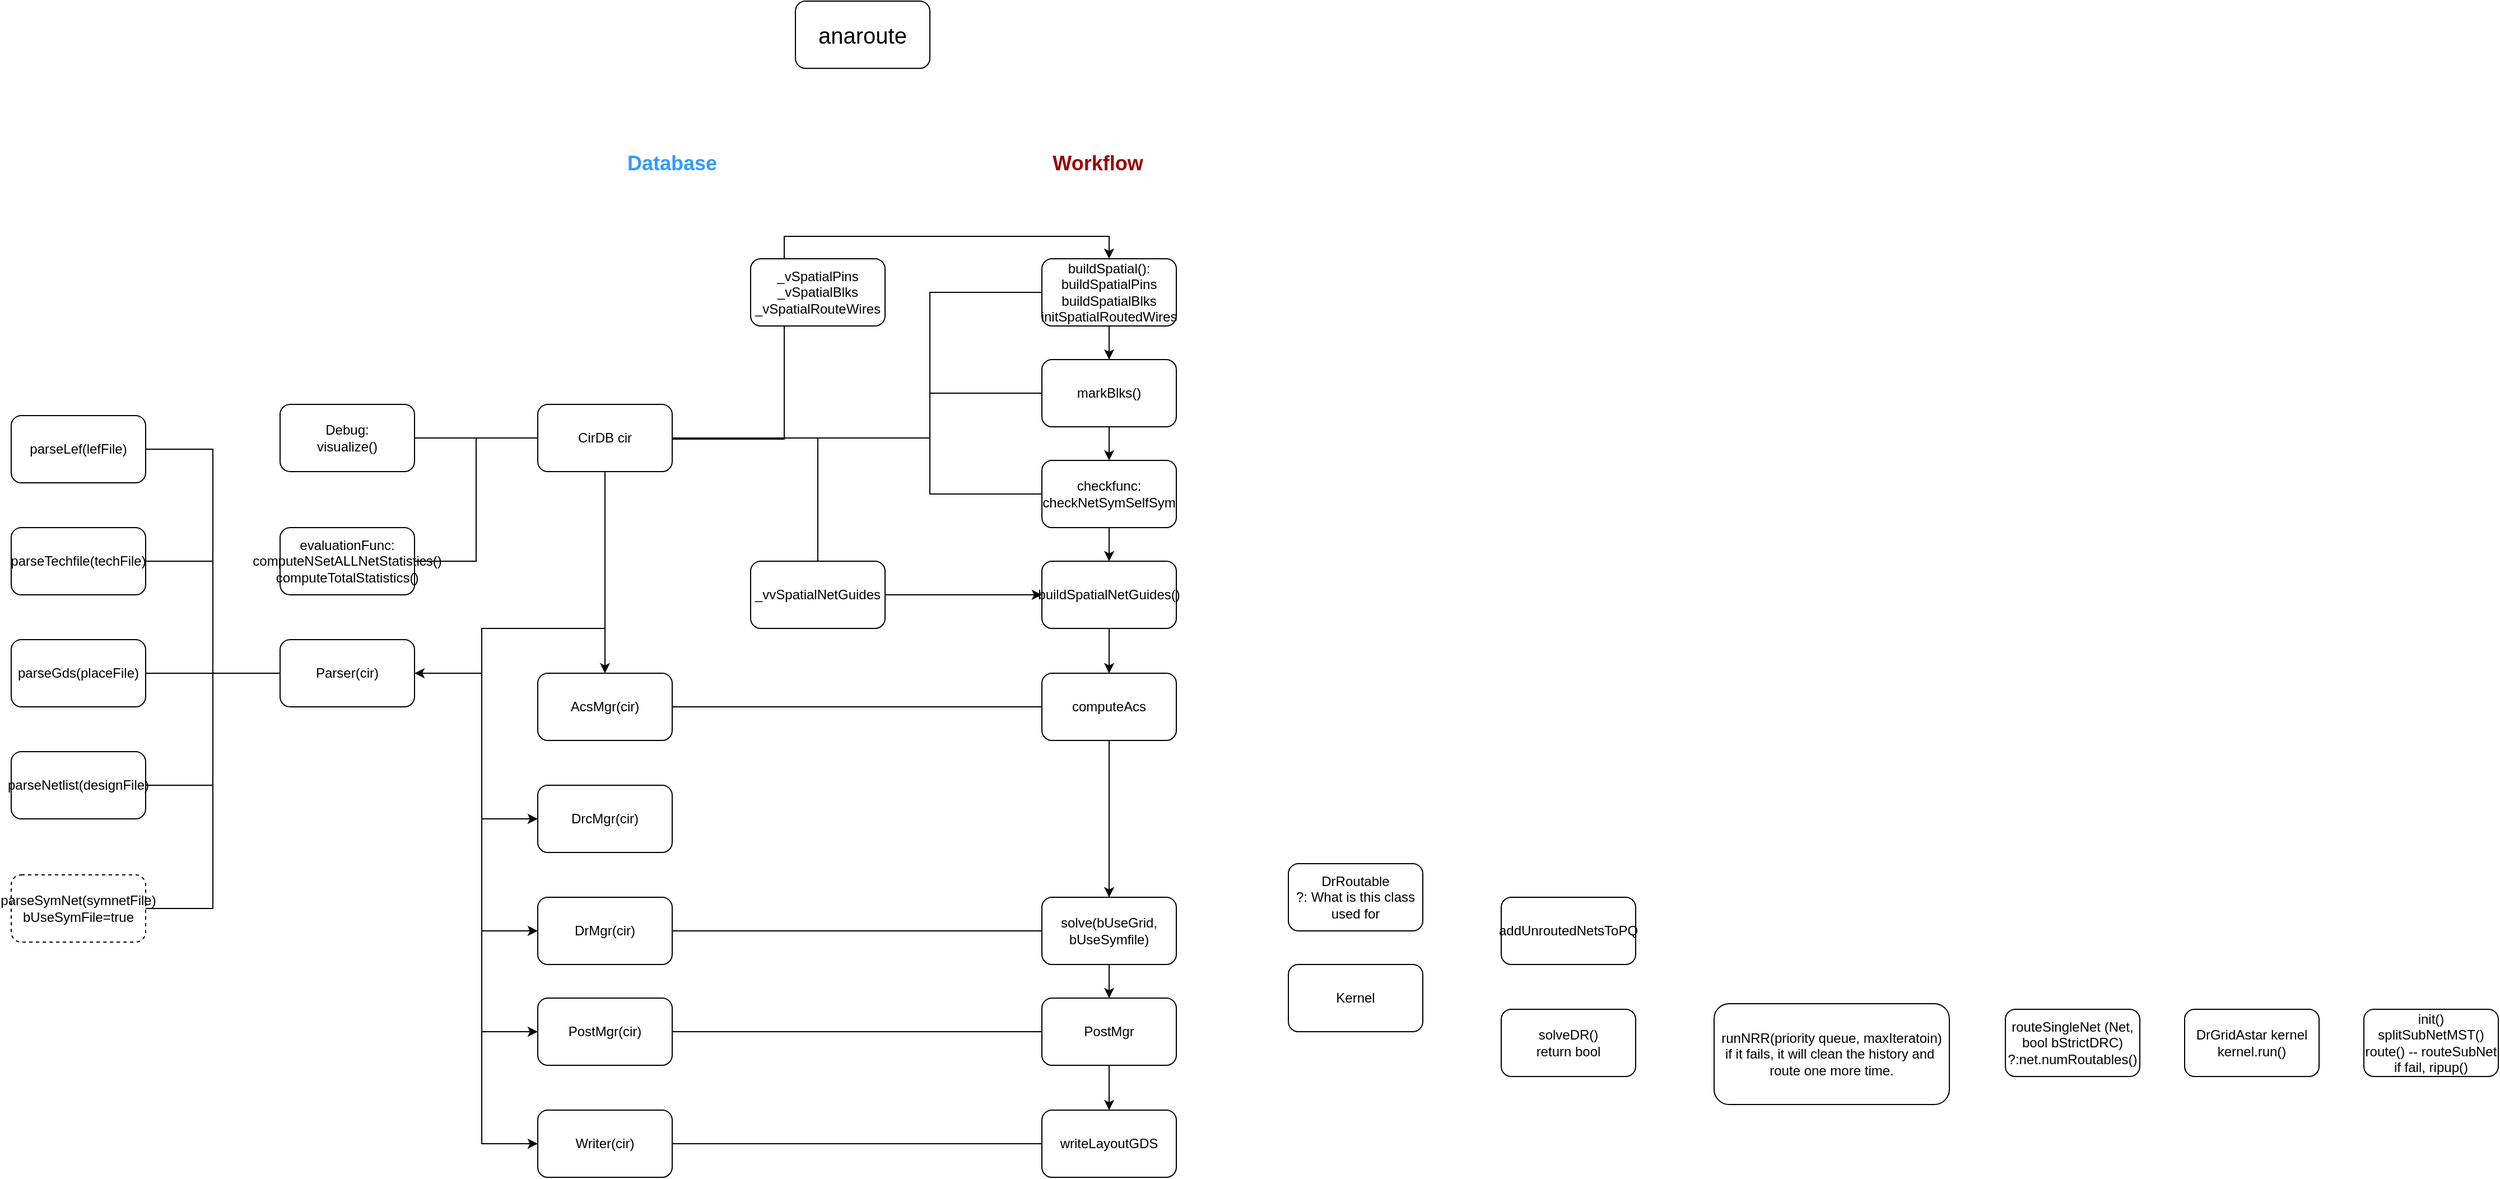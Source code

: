 <mxfile version="24.2.5" type="github">
  <diagram name="第 1 页" id="jv6ZHipd2utkmlc1eF6T">
    <mxGraphModel dx="3471" dy="1876" grid="1" gridSize="10" guides="1" tooltips="1" connect="1" arrows="1" fold="1" page="1" pageScale="1" pageWidth="827" pageHeight="1169" math="0" shadow="0">
      <root>
        <mxCell id="0" />
        <mxCell id="1" parent="0" />
        <mxCell id="B_iJyrqzvMllNdG6JfKr-1" value="&lt;font style=&quot;font-size: 20px;&quot;&gt;anaroute&lt;/font&gt;" style="rounded=1;whiteSpace=wrap;html=1;" vertex="1" parent="1">
          <mxGeometry x="910" y="40" width="120" height="60" as="geometry" />
        </mxCell>
        <mxCell id="B_iJyrqzvMllNdG6JfKr-2" style="edgeStyle=orthogonalEdgeStyle;rounded=0;orthogonalLoop=1;jettySize=auto;html=1;entryX=1;entryY=0.5;entryDx=0;entryDy=0;endArrow=none;endFill=0;" edge="1" parent="1" source="B_iJyrqzvMllNdG6JfKr-15" target="B_iJyrqzvMllNdG6JfKr-29">
          <mxGeometry relative="1" as="geometry" />
        </mxCell>
        <mxCell id="B_iJyrqzvMllNdG6JfKr-3" style="edgeStyle=orthogonalEdgeStyle;rounded=0;orthogonalLoop=1;jettySize=auto;html=1;entryX=0.5;entryY=0;entryDx=0;entryDy=0;" edge="1" parent="1" source="B_iJyrqzvMllNdG6JfKr-15" target="B_iJyrqzvMllNdG6JfKr-26">
          <mxGeometry relative="1" as="geometry" />
        </mxCell>
        <mxCell id="B_iJyrqzvMllNdG6JfKr-4" style="edgeStyle=orthogonalEdgeStyle;rounded=0;orthogonalLoop=1;jettySize=auto;html=1;entryX=0;entryY=0.5;entryDx=0;entryDy=0;" edge="1" parent="1" source="B_iJyrqzvMllNdG6JfKr-15" target="B_iJyrqzvMllNdG6JfKr-30">
          <mxGeometry relative="1" as="geometry">
            <Array as="points">
              <mxPoint x="740" y="600" />
              <mxPoint x="630" y="600" />
              <mxPoint x="630" y="770" />
            </Array>
          </mxGeometry>
        </mxCell>
        <mxCell id="B_iJyrqzvMllNdG6JfKr-5" style="edgeStyle=orthogonalEdgeStyle;rounded=0;orthogonalLoop=1;jettySize=auto;html=1;entryX=0;entryY=0.5;entryDx=0;entryDy=0;" edge="1" parent="1" source="B_iJyrqzvMllNdG6JfKr-15" target="B_iJyrqzvMllNdG6JfKr-32">
          <mxGeometry relative="1" as="geometry">
            <Array as="points">
              <mxPoint x="740" y="600" />
              <mxPoint x="630" y="600" />
              <mxPoint x="630" y="870" />
            </Array>
          </mxGeometry>
        </mxCell>
        <mxCell id="B_iJyrqzvMllNdG6JfKr-6" style="edgeStyle=orthogonalEdgeStyle;rounded=0;orthogonalLoop=1;jettySize=auto;html=1;entryX=0;entryY=0.5;entryDx=0;entryDy=0;" edge="1" parent="1" source="B_iJyrqzvMllNdG6JfKr-15" target="B_iJyrqzvMllNdG6JfKr-36">
          <mxGeometry relative="1" as="geometry">
            <Array as="points">
              <mxPoint x="740" y="600" />
              <mxPoint x="630" y="600" />
              <mxPoint x="630" y="960" />
            </Array>
          </mxGeometry>
        </mxCell>
        <mxCell id="B_iJyrqzvMllNdG6JfKr-7" style="edgeStyle=orthogonalEdgeStyle;rounded=0;orthogonalLoop=1;jettySize=auto;html=1;entryX=0;entryY=0.5;entryDx=0;entryDy=0;" edge="1" parent="1" source="B_iJyrqzvMllNdG6JfKr-15" target="B_iJyrqzvMllNdG6JfKr-40">
          <mxGeometry relative="1" as="geometry">
            <Array as="points">
              <mxPoint x="740" y="600" />
              <mxPoint x="630" y="600" />
              <mxPoint x="630" y="1060" />
            </Array>
          </mxGeometry>
        </mxCell>
        <mxCell id="B_iJyrqzvMllNdG6JfKr-8" style="edgeStyle=orthogonalEdgeStyle;rounded=0;orthogonalLoop=1;jettySize=auto;html=1;entryX=1;entryY=0.5;entryDx=0;entryDy=0;endArrow=none;endFill=0;" edge="1" parent="1" source="B_iJyrqzvMllNdG6JfKr-15" target="B_iJyrqzvMllNdG6JfKr-42">
          <mxGeometry relative="1" as="geometry" />
        </mxCell>
        <mxCell id="B_iJyrqzvMllNdG6JfKr-9" style="edgeStyle=orthogonalEdgeStyle;rounded=0;orthogonalLoop=1;jettySize=auto;html=1;entryX=0;entryY=0.5;entryDx=0;entryDy=0;endArrow=none;endFill=0;" edge="1" parent="1" source="B_iJyrqzvMllNdG6JfKr-15" target="B_iJyrqzvMllNdG6JfKr-17">
          <mxGeometry relative="1" as="geometry">
            <Array as="points">
              <mxPoint x="1030" y="430" />
              <mxPoint x="1030" y="300" />
            </Array>
          </mxGeometry>
        </mxCell>
        <mxCell id="B_iJyrqzvMllNdG6JfKr-10" style="edgeStyle=orthogonalEdgeStyle;rounded=0;orthogonalLoop=1;jettySize=auto;html=1;entryX=0;entryY=0.5;entryDx=0;entryDy=0;endArrow=none;endFill=0;" edge="1" parent="1" source="B_iJyrqzvMllNdG6JfKr-15" target="B_iJyrqzvMllNdG6JfKr-19">
          <mxGeometry relative="1" as="geometry">
            <Array as="points">
              <mxPoint x="1030" y="430" />
              <mxPoint x="1030" y="390" />
            </Array>
          </mxGeometry>
        </mxCell>
        <mxCell id="B_iJyrqzvMllNdG6JfKr-11" style="edgeStyle=orthogonalEdgeStyle;rounded=0;orthogonalLoop=1;jettySize=auto;html=1;endArrow=none;endFill=0;" edge="1" parent="1" source="B_iJyrqzvMllNdG6JfKr-15" target="B_iJyrqzvMllNdG6JfKr-21">
          <mxGeometry relative="1" as="geometry">
            <Array as="points">
              <mxPoint x="1030" y="430" />
              <mxPoint x="1030" y="480" />
            </Array>
          </mxGeometry>
        </mxCell>
        <mxCell id="B_iJyrqzvMllNdG6JfKr-12" style="edgeStyle=orthogonalEdgeStyle;rounded=0;orthogonalLoop=1;jettySize=auto;html=1;entryX=1;entryY=0.5;entryDx=0;entryDy=0;" edge="1" parent="1" source="B_iJyrqzvMllNdG6JfKr-15" target="B_iJyrqzvMllNdG6JfKr-22">
          <mxGeometry relative="1" as="geometry">
            <Array as="points">
              <mxPoint x="740" y="600" />
              <mxPoint x="630" y="600" />
              <mxPoint x="630" y="640" />
            </Array>
          </mxGeometry>
        </mxCell>
        <mxCell id="B_iJyrqzvMllNdG6JfKr-13" style="edgeStyle=orthogonalEdgeStyle;rounded=0;orthogonalLoop=1;jettySize=auto;html=1;entryX=0.5;entryY=1;entryDx=0;entryDy=0;endArrow=none;endFill=0;" edge="1" parent="1">
          <mxGeometry relative="1" as="geometry">
            <mxPoint x="780.0" y="430" as="sourcePoint" />
            <mxPoint x="910.0" y="330" as="targetPoint" />
            <Array as="points">
              <mxPoint x="900" y="431" />
              <mxPoint x="900" y="330" />
            </Array>
          </mxGeometry>
        </mxCell>
        <mxCell id="B_iJyrqzvMllNdG6JfKr-14" style="edgeStyle=orthogonalEdgeStyle;rounded=0;orthogonalLoop=1;jettySize=auto;html=1;endArrow=none;endFill=0;" edge="1" parent="1" source="B_iJyrqzvMllNdG6JfKr-15" target="B_iJyrqzvMllNdG6JfKr-58">
          <mxGeometry relative="1" as="geometry" />
        </mxCell>
        <mxCell id="B_iJyrqzvMllNdG6JfKr-15" value="CirDB cir" style="rounded=1;whiteSpace=wrap;html=1;" vertex="1" parent="1">
          <mxGeometry x="680" y="400" width="120" height="60" as="geometry" />
        </mxCell>
        <mxCell id="B_iJyrqzvMllNdG6JfKr-16" style="edgeStyle=orthogonalEdgeStyle;rounded=0;orthogonalLoop=1;jettySize=auto;html=1;entryX=0.5;entryY=0;entryDx=0;entryDy=0;" edge="1" parent="1" source="B_iJyrqzvMllNdG6JfKr-17" target="B_iJyrqzvMllNdG6JfKr-19">
          <mxGeometry relative="1" as="geometry" />
        </mxCell>
        <mxCell id="B_iJyrqzvMllNdG6JfKr-17" value="buildSpatial():&lt;div&gt;buildSpatialPins&lt;br&gt;&lt;/div&gt;&lt;div&gt;buildSpatialBlks&lt;br&gt;&lt;/div&gt;&lt;div&gt;initSpatialRoutedWires&lt;br&gt;&lt;/div&gt;" style="rounded=1;whiteSpace=wrap;html=1;" vertex="1" parent="1">
          <mxGeometry x="1130" y="270" width="120" height="60" as="geometry" />
        </mxCell>
        <mxCell id="B_iJyrqzvMllNdG6JfKr-18" style="edgeStyle=orthogonalEdgeStyle;rounded=0;orthogonalLoop=1;jettySize=auto;html=1;entryX=0.5;entryY=0;entryDx=0;entryDy=0;" edge="1" parent="1" source="B_iJyrqzvMllNdG6JfKr-19" target="B_iJyrqzvMllNdG6JfKr-21">
          <mxGeometry relative="1" as="geometry" />
        </mxCell>
        <mxCell id="B_iJyrqzvMllNdG6JfKr-19" value="markBlks()" style="rounded=1;whiteSpace=wrap;html=1;" vertex="1" parent="1">
          <mxGeometry x="1130" y="360" width="120" height="60" as="geometry" />
        </mxCell>
        <mxCell id="B_iJyrqzvMllNdG6JfKr-20" style="edgeStyle=orthogonalEdgeStyle;rounded=0;orthogonalLoop=1;jettySize=auto;html=1;entryX=0.5;entryY=0;entryDx=0;entryDy=0;" edge="1" parent="1" source="B_iJyrqzvMllNdG6JfKr-21" target="B_iJyrqzvMllNdG6JfKr-24">
          <mxGeometry relative="1" as="geometry" />
        </mxCell>
        <mxCell id="B_iJyrqzvMllNdG6JfKr-21" value="&lt;div&gt;checkfunc:&lt;/div&gt;checkNetSymSelfSym" style="rounded=1;whiteSpace=wrap;html=1;" vertex="1" parent="1">
          <mxGeometry x="1130" y="450" width="120" height="60" as="geometry" />
        </mxCell>
        <mxCell id="B_iJyrqzvMllNdG6JfKr-22" value="Parser(cir)" style="rounded=1;whiteSpace=wrap;html=1;" vertex="1" parent="1">
          <mxGeometry x="450" y="610" width="120" height="60" as="geometry" />
        </mxCell>
        <mxCell id="B_iJyrqzvMllNdG6JfKr-23" style="edgeStyle=orthogonalEdgeStyle;rounded=0;orthogonalLoop=1;jettySize=auto;html=1;entryX=0.5;entryY=0;entryDx=0;entryDy=0;" edge="1" parent="1" source="B_iJyrqzvMllNdG6JfKr-24" target="B_iJyrqzvMllNdG6JfKr-28">
          <mxGeometry relative="1" as="geometry" />
        </mxCell>
        <mxCell id="B_iJyrqzvMllNdG6JfKr-24" value="buildSpatialNetGuides()" style="rounded=1;whiteSpace=wrap;html=1;" vertex="1" parent="1">
          <mxGeometry x="1130" y="540" width="120" height="60" as="geometry" />
        </mxCell>
        <mxCell id="B_iJyrqzvMllNdG6JfKr-25" style="edgeStyle=orthogonalEdgeStyle;rounded=0;orthogonalLoop=1;jettySize=auto;html=1;endArrow=none;endFill=0;" edge="1" parent="1" source="B_iJyrqzvMllNdG6JfKr-26" target="B_iJyrqzvMllNdG6JfKr-28">
          <mxGeometry relative="1" as="geometry" />
        </mxCell>
        <mxCell id="B_iJyrqzvMllNdG6JfKr-26" value="AcsMgr(cir)" style="rounded=1;whiteSpace=wrap;html=1;" vertex="1" parent="1">
          <mxGeometry x="680" y="640" width="120" height="60" as="geometry" />
        </mxCell>
        <mxCell id="B_iJyrqzvMllNdG6JfKr-27" style="edgeStyle=orthogonalEdgeStyle;rounded=0;orthogonalLoop=1;jettySize=auto;html=1;entryX=0.5;entryY=0;entryDx=0;entryDy=0;" edge="1" parent="1" source="B_iJyrqzvMllNdG6JfKr-28" target="B_iJyrqzvMllNdG6JfKr-34">
          <mxGeometry relative="1" as="geometry" />
        </mxCell>
        <mxCell id="B_iJyrqzvMllNdG6JfKr-28" value="computeAcs" style="rounded=1;whiteSpace=wrap;html=1;" vertex="1" parent="1">
          <mxGeometry x="1130" y="640" width="120" height="60" as="geometry" />
        </mxCell>
        <mxCell id="B_iJyrqzvMllNdG6JfKr-29" value="&lt;div&gt;Debug:&lt;/div&gt;visualize()" style="rounded=1;whiteSpace=wrap;html=1;" vertex="1" parent="1">
          <mxGeometry x="450" y="400" width="120" height="60" as="geometry" />
        </mxCell>
        <mxCell id="B_iJyrqzvMllNdG6JfKr-30" value="DrcMgr(cir)" style="rounded=1;whiteSpace=wrap;html=1;" vertex="1" parent="1">
          <mxGeometry x="680" y="740" width="120" height="60" as="geometry" />
        </mxCell>
        <mxCell id="B_iJyrqzvMllNdG6JfKr-31" style="edgeStyle=orthogonalEdgeStyle;rounded=0;orthogonalLoop=1;jettySize=auto;html=1;entryX=0;entryY=0.5;entryDx=0;entryDy=0;endArrow=none;endFill=0;" edge="1" parent="1" source="B_iJyrqzvMllNdG6JfKr-32" target="B_iJyrqzvMllNdG6JfKr-34">
          <mxGeometry relative="1" as="geometry" />
        </mxCell>
        <mxCell id="B_iJyrqzvMllNdG6JfKr-32" value="DrMgr(cir)" style="rounded=1;whiteSpace=wrap;html=1;" vertex="1" parent="1">
          <mxGeometry x="680" y="840" width="120" height="60" as="geometry" />
        </mxCell>
        <mxCell id="B_iJyrqzvMllNdG6JfKr-33" style="edgeStyle=orthogonalEdgeStyle;rounded=0;orthogonalLoop=1;jettySize=auto;html=1;entryX=0.5;entryY=0;entryDx=0;entryDy=0;" edge="1" parent="1" source="B_iJyrqzvMllNdG6JfKr-34" target="B_iJyrqzvMllNdG6JfKr-38">
          <mxGeometry relative="1" as="geometry" />
        </mxCell>
        <mxCell id="B_iJyrqzvMllNdG6JfKr-34" value="solve(bUseGrid, bUseSymfile)" style="rounded=1;whiteSpace=wrap;html=1;" vertex="1" parent="1">
          <mxGeometry x="1130" y="840" width="120" height="60" as="geometry" />
        </mxCell>
        <mxCell id="B_iJyrqzvMllNdG6JfKr-35" style="edgeStyle=orthogonalEdgeStyle;rounded=0;orthogonalLoop=1;jettySize=auto;html=1;endArrow=none;endFill=0;" edge="1" parent="1" source="B_iJyrqzvMllNdG6JfKr-36" target="B_iJyrqzvMllNdG6JfKr-38">
          <mxGeometry relative="1" as="geometry" />
        </mxCell>
        <mxCell id="B_iJyrqzvMllNdG6JfKr-36" value="PostMgr(cir)" style="rounded=1;whiteSpace=wrap;html=1;" vertex="1" parent="1">
          <mxGeometry x="680" y="930" width="120" height="60" as="geometry" />
        </mxCell>
        <mxCell id="B_iJyrqzvMllNdG6JfKr-37" style="edgeStyle=orthogonalEdgeStyle;rounded=0;orthogonalLoop=1;jettySize=auto;html=1;entryX=0.5;entryY=0;entryDx=0;entryDy=0;" edge="1" parent="1" source="B_iJyrqzvMllNdG6JfKr-38" target="B_iJyrqzvMllNdG6JfKr-41">
          <mxGeometry relative="1" as="geometry" />
        </mxCell>
        <mxCell id="B_iJyrqzvMllNdG6JfKr-38" value="PostMgr" style="rounded=1;whiteSpace=wrap;html=1;" vertex="1" parent="1">
          <mxGeometry x="1130" y="930" width="120" height="60" as="geometry" />
        </mxCell>
        <mxCell id="B_iJyrqzvMllNdG6JfKr-39" style="edgeStyle=orthogonalEdgeStyle;rounded=0;orthogonalLoop=1;jettySize=auto;html=1;entryX=0;entryY=0.5;entryDx=0;entryDy=0;endArrow=none;endFill=0;" edge="1" parent="1" source="B_iJyrqzvMllNdG6JfKr-40" target="B_iJyrqzvMllNdG6JfKr-41">
          <mxGeometry relative="1" as="geometry" />
        </mxCell>
        <mxCell id="B_iJyrqzvMllNdG6JfKr-40" value="Writer(cir)" style="rounded=1;whiteSpace=wrap;html=1;" vertex="1" parent="1">
          <mxGeometry x="680" y="1030" width="120" height="60" as="geometry" />
        </mxCell>
        <mxCell id="B_iJyrqzvMllNdG6JfKr-41" value="writeLayoutGDS" style="rounded=1;whiteSpace=wrap;html=1;" vertex="1" parent="1">
          <mxGeometry x="1130" y="1030" width="120" height="60" as="geometry" />
        </mxCell>
        <mxCell id="B_iJyrqzvMllNdG6JfKr-42" value="evaluationFunc:&lt;div&gt;&lt;/div&gt;&lt;div&gt;computeNSetALLNetStatistics()&lt;/div&gt;&lt;div&gt;computeTotalStatistics()&lt;/div&gt;" style="rounded=1;whiteSpace=wrap;html=1;" vertex="1" parent="1">
          <mxGeometry x="450" y="510" width="120" height="60" as="geometry" />
        </mxCell>
        <mxCell id="B_iJyrqzvMllNdG6JfKr-43" style="edgeStyle=orthogonalEdgeStyle;rounded=0;orthogonalLoop=1;jettySize=auto;html=1;entryX=0;entryY=0.5;entryDx=0;entryDy=0;endArrow=none;endFill=0;" edge="1" parent="1" source="B_iJyrqzvMllNdG6JfKr-44" target="B_iJyrqzvMllNdG6JfKr-22">
          <mxGeometry relative="1" as="geometry" />
        </mxCell>
        <mxCell id="B_iJyrqzvMllNdG6JfKr-44" value="parseLef(lefFile)" style="rounded=1;whiteSpace=wrap;html=1;" vertex="1" parent="1">
          <mxGeometry x="210" y="410" width="120" height="60" as="geometry" />
        </mxCell>
        <mxCell id="B_iJyrqzvMllNdG6JfKr-45" style="edgeStyle=orthogonalEdgeStyle;rounded=0;orthogonalLoop=1;jettySize=auto;html=1;entryX=0;entryY=0.5;entryDx=0;entryDy=0;endArrow=none;endFill=0;" edge="1" parent="1" source="B_iJyrqzvMllNdG6JfKr-46" target="B_iJyrqzvMllNdG6JfKr-22">
          <mxGeometry relative="1" as="geometry" />
        </mxCell>
        <mxCell id="B_iJyrqzvMllNdG6JfKr-46" value="parseTechfile(techFile)" style="rounded=1;whiteSpace=wrap;html=1;" vertex="1" parent="1">
          <mxGeometry x="210" y="510" width="120" height="60" as="geometry" />
        </mxCell>
        <mxCell id="B_iJyrqzvMllNdG6JfKr-47" style="edgeStyle=orthogonalEdgeStyle;rounded=0;orthogonalLoop=1;jettySize=auto;html=1;entryX=0;entryY=0.5;entryDx=0;entryDy=0;endArrow=none;endFill=0;" edge="1" parent="1" source="B_iJyrqzvMllNdG6JfKr-48" target="B_iJyrqzvMllNdG6JfKr-22">
          <mxGeometry relative="1" as="geometry" />
        </mxCell>
        <mxCell id="B_iJyrqzvMllNdG6JfKr-48" value="parseGds(placeFile)" style="rounded=1;whiteSpace=wrap;html=1;" vertex="1" parent="1">
          <mxGeometry x="210" y="610" width="120" height="60" as="geometry" />
        </mxCell>
        <mxCell id="B_iJyrqzvMllNdG6JfKr-49" style="edgeStyle=orthogonalEdgeStyle;rounded=0;orthogonalLoop=1;jettySize=auto;html=1;entryX=0;entryY=0.5;entryDx=0;entryDy=0;endArrow=none;endFill=0;" edge="1" parent="1" source="B_iJyrqzvMllNdG6JfKr-50" target="B_iJyrqzvMllNdG6JfKr-22">
          <mxGeometry relative="1" as="geometry" />
        </mxCell>
        <mxCell id="B_iJyrqzvMllNdG6JfKr-50" value="parseNetlist(designFile)" style="rounded=1;whiteSpace=wrap;html=1;" vertex="1" parent="1">
          <mxGeometry x="210" y="710" width="120" height="60" as="geometry" />
        </mxCell>
        <mxCell id="B_iJyrqzvMllNdG6JfKr-51" style="edgeStyle=orthogonalEdgeStyle;rounded=0;orthogonalLoop=1;jettySize=auto;html=1;entryX=0;entryY=0.5;entryDx=0;entryDy=0;endArrow=none;endFill=0;" edge="1" parent="1" source="B_iJyrqzvMllNdG6JfKr-52" target="B_iJyrqzvMllNdG6JfKr-22">
          <mxGeometry relative="1" as="geometry" />
        </mxCell>
        <mxCell id="B_iJyrqzvMllNdG6JfKr-52" value="parseSymNet(symnetFile)&lt;div&gt;bUseSymFile=true&lt;/div&gt;" style="rounded=1;whiteSpace=wrap;html=1;dashed=1;" vertex="1" parent="1">
          <mxGeometry x="210" y="820" width="120" height="60" as="geometry" />
        </mxCell>
        <mxCell id="B_iJyrqzvMllNdG6JfKr-53" value="&lt;font size=&quot;1&quot; color=&quot;#3399ff&quot; style=&quot;&quot;&gt;&lt;b style=&quot;font-size: 18px;&quot;&gt;Database&lt;/b&gt;&lt;/font&gt;" style="text;html=1;align=center;verticalAlign=middle;whiteSpace=wrap;rounded=0;" vertex="1" parent="1">
          <mxGeometry x="770" y="170" width="60" height="30" as="geometry" />
        </mxCell>
        <mxCell id="B_iJyrqzvMllNdG6JfKr-54" value="&lt;font color=&quot;#990000&quot; style=&quot;font-size: 18px;&quot;&gt;&lt;b&gt;Workflow&lt;/b&gt;&lt;/font&gt;" style="text;html=1;align=center;verticalAlign=middle;whiteSpace=wrap;rounded=0;" vertex="1" parent="1">
          <mxGeometry x="1150" y="170" width="60" height="30" as="geometry" />
        </mxCell>
        <mxCell id="B_iJyrqzvMllNdG6JfKr-55" style="edgeStyle=orthogonalEdgeStyle;rounded=0;orthogonalLoop=1;jettySize=auto;html=1;entryX=0.5;entryY=0;entryDx=0;entryDy=0;" edge="1" parent="1" source="B_iJyrqzvMllNdG6JfKr-56" target="B_iJyrqzvMllNdG6JfKr-17">
          <mxGeometry relative="1" as="geometry">
            <Array as="points">
              <mxPoint x="900" y="250" />
              <mxPoint x="1190" y="250" />
            </Array>
          </mxGeometry>
        </mxCell>
        <mxCell id="B_iJyrqzvMllNdG6JfKr-56" value="_vSpatialPins&lt;div&gt;_vSpatialBlks&lt;/div&gt;&lt;div&gt;_vSpatialRouteWires&lt;/div&gt;" style="rounded=1;whiteSpace=wrap;html=1;" vertex="1" parent="1">
          <mxGeometry x="870" y="270" width="120" height="60" as="geometry" />
        </mxCell>
        <mxCell id="B_iJyrqzvMllNdG6JfKr-57" style="edgeStyle=orthogonalEdgeStyle;rounded=0;orthogonalLoop=1;jettySize=auto;html=1;entryX=0;entryY=0.5;entryDx=0;entryDy=0;" edge="1" parent="1" source="B_iJyrqzvMllNdG6JfKr-58" target="B_iJyrqzvMllNdG6JfKr-24">
          <mxGeometry relative="1" as="geometry" />
        </mxCell>
        <mxCell id="B_iJyrqzvMllNdG6JfKr-58" value="_vvSpatialNetGuides" style="rounded=1;whiteSpace=wrap;html=1;" vertex="1" parent="1">
          <mxGeometry x="870" y="540" width="120" height="60" as="geometry" />
        </mxCell>
        <mxCell id="B_iJyrqzvMllNdG6JfKr-59" value="DrRoutable&lt;div&gt;?: What is this class used for&lt;/div&gt;" style="rounded=1;whiteSpace=wrap;html=1;" vertex="1" parent="1">
          <mxGeometry x="1350" y="810" width="120" height="60" as="geometry" />
        </mxCell>
        <mxCell id="B_iJyrqzvMllNdG6JfKr-60" value="Kernel" style="rounded=1;whiteSpace=wrap;html=1;" vertex="1" parent="1">
          <mxGeometry x="1350" y="900" width="120" height="60" as="geometry" />
        </mxCell>
        <mxCell id="B_iJyrqzvMllNdG6JfKr-61" value="addUnroutedNetsToPQ" style="rounded=1;whiteSpace=wrap;html=1;" vertex="1" parent="1">
          <mxGeometry x="1540" y="840" width="120" height="60" as="geometry" />
        </mxCell>
        <mxCell id="B_iJyrqzvMllNdG6JfKr-62" value="solveDR()&lt;div&gt;return bool&lt;/div&gt;" style="rounded=1;whiteSpace=wrap;html=1;" vertex="1" parent="1">
          <mxGeometry x="1540" y="940" width="120" height="60" as="geometry" />
        </mxCell>
        <mxCell id="B_iJyrqzvMllNdG6JfKr-63" value="runNRR(priority queue, maxIteratoin)&lt;div&gt;if it fails, it will clean the history and&amp;nbsp; route one more time.&lt;/div&gt;" style="rounded=1;whiteSpace=wrap;html=1;" vertex="1" parent="1">
          <mxGeometry x="1730" y="935" width="210" height="90" as="geometry" />
        </mxCell>
        <mxCell id="B_iJyrqzvMllNdG6JfKr-64" value="routeSingleNet (Net, bool bStrictDRC)&lt;div&gt;?:net.numRoutables()&lt;/div&gt;" style="rounded=1;whiteSpace=wrap;html=1;" vertex="1" parent="1">
          <mxGeometry x="1990" y="940" width="120" height="60" as="geometry" />
        </mxCell>
        <mxCell id="B_iJyrqzvMllNdG6JfKr-65" value="DrGridAstar kernel&lt;div&gt;kernel.run()&lt;/div&gt;" style="rounded=1;whiteSpace=wrap;html=1;" vertex="1" parent="1">
          <mxGeometry x="2150" y="940" width="120" height="60" as="geometry" />
        </mxCell>
        <mxCell id="B_iJyrqzvMllNdG6JfKr-66" value="init()&lt;div&gt;splitSubNetMST()&lt;/div&gt;&lt;div&gt;route() -- routeSubNet&lt;/div&gt;&lt;div&gt;if fail, ripup()&lt;/div&gt;" style="rounded=1;whiteSpace=wrap;html=1;" vertex="1" parent="1">
          <mxGeometry x="2310" y="940" width="120" height="60" as="geometry" />
        </mxCell>
      </root>
    </mxGraphModel>
  </diagram>
</mxfile>
